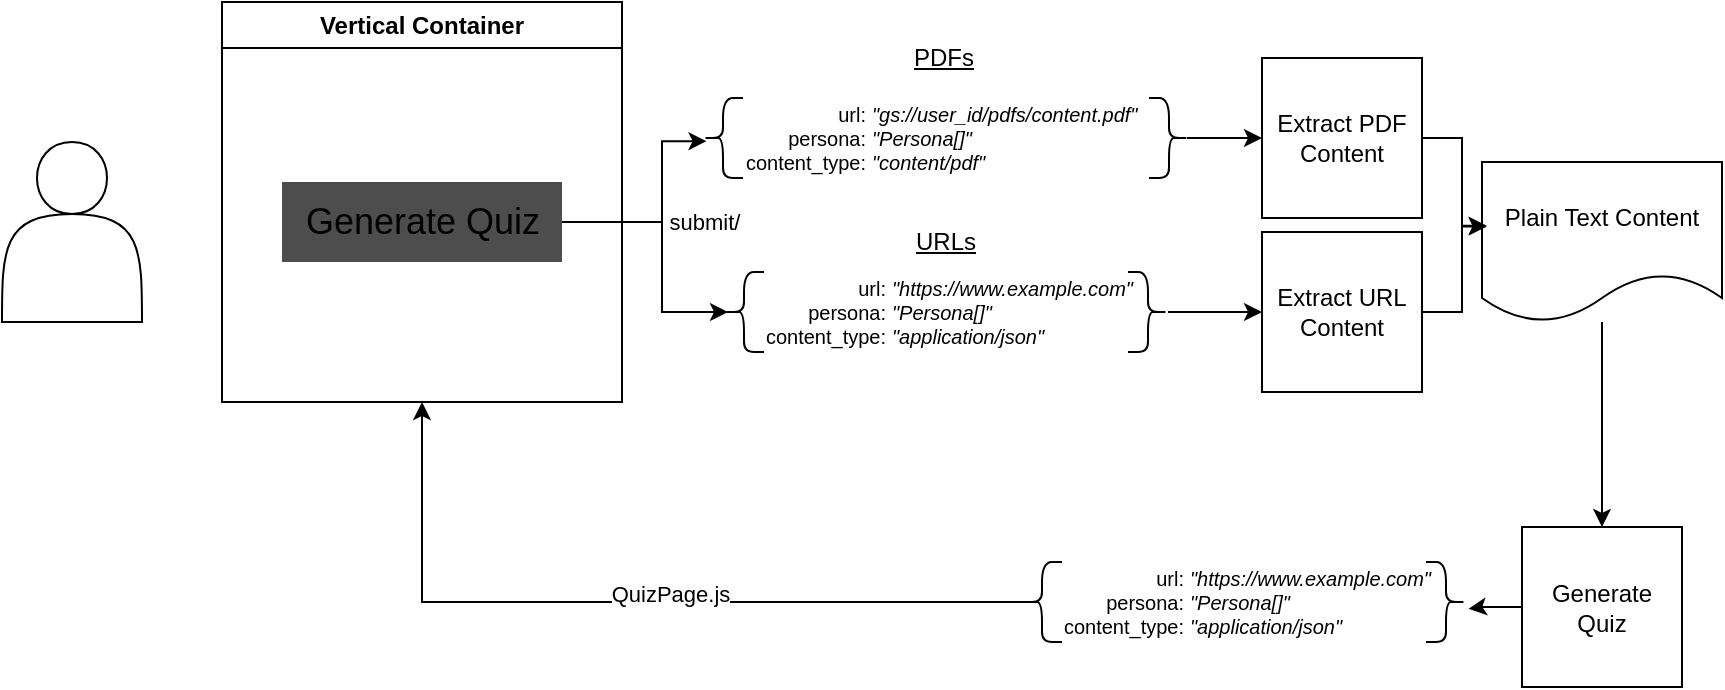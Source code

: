 <mxfile>
    <diagram id="WU-VfdepGL4Wt-jwkwmb" name="generate-quiz">
        <mxGraphModel dx="1998" dy="527" grid="1" gridSize="10" guides="1" tooltips="1" connect="1" arrows="1" fold="1" page="1" pageScale="1" pageWidth="850" pageHeight="1100" math="0" shadow="0">
            <root>
                <mxCell id="0"/>
                <mxCell id="1" parent="0"/>
                <mxCell id="Y0hxTHdWQjrfRqneQj3g-1" value="" style="shape=actor;whiteSpace=wrap;html=1;" parent="1" vertex="1">
                    <mxGeometry x="110" y="240" width="70" height="90" as="geometry"/>
                </mxCell>
                <mxCell id="Y0hxTHdWQjrfRqneQj3g-2" value="Vertical Container" style="swimlane;whiteSpace=wrap;html=1;fillColor=default;labelBackgroundColor=none;swimlaneFillColor=default;" parent="1" vertex="1">
                    <mxGeometry x="220" y="170" width="200" height="200" as="geometry">
                        <mxRectangle x="225" y="185" width="140" height="30" as="alternateBounds"/>
                    </mxGeometry>
                </mxCell>
                <mxCell id="Y0hxTHdWQjrfRqneQj3g-3" value="Generate Quiz" style="text;html=1;align=center;verticalAlign=middle;resizable=0;points=[];autosize=1;strokeColor=none;fillColor=#4D4D4D;fontSize=18;labelBackgroundColor=none;gradientColor=none;" parent="Y0hxTHdWQjrfRqneQj3g-2" vertex="1">
                    <mxGeometry x="30" y="90" width="140" height="40" as="geometry"/>
                </mxCell>
                <mxCell id="Y0hxTHdWQjrfRqneQj3g-5" style="edgeStyle=orthogonalEdgeStyle;rounded=0;orthogonalLoop=1;jettySize=auto;html=1;" parent="1" source="Y0hxTHdWQjrfRqneQj3g-3" target="Y0hxTHdWQjrfRqneQj3g-9" edge="1">
                    <mxGeometry relative="1" as="geometry">
                        <mxPoint x="530" y="280" as="targetPoint"/>
                        <Array as="points">
                            <mxPoint x="440" y="280"/>
                            <mxPoint x="440" y="325"/>
                        </Array>
                    </mxGeometry>
                </mxCell>
                <mxCell id="Y0hxTHdWQjrfRqneQj3g-6" value="submit/" style="edgeLabel;html=1;align=center;verticalAlign=middle;resizable=0;points=[];" parent="Y0hxTHdWQjrfRqneQj3g-5" vertex="1" connectable="0">
                    <mxGeometry x="0.01" y="-2" relative="1" as="geometry">
                        <mxPoint x="23" y="-15" as="offset"/>
                    </mxGeometry>
                </mxCell>
                <mxCell id="Y0hxTHdWQjrfRqneQj3g-15" value="" style="group" parent="1" vertex="1" connectable="0">
                    <mxGeometry x="471" y="305" width="222" height="45" as="geometry"/>
                </mxCell>
                <mxCell id="Y0hxTHdWQjrfRqneQj3g-7" value="" style="shape=curlyBracket;whiteSpace=wrap;html=1;rounded=1;labelPosition=left;verticalLabelPosition=middle;align=right;verticalAlign=middle;" parent="Y0hxTHdWQjrfRqneQj3g-15" vertex="1">
                    <mxGeometry width="20" height="40" as="geometry"/>
                </mxCell>
                <mxCell id="Y0hxTHdWQjrfRqneQj3g-12" value="" style="group" parent="Y0hxTHdWQjrfRqneQj3g-15" vertex="1" connectable="0">
                    <mxGeometry x="22" width="200" height="45" as="geometry"/>
                </mxCell>
                <mxCell id="Y0hxTHdWQjrfRqneQj3g-8" value="" style="shape=curlyBracket;whiteSpace=wrap;html=1;rounded=1;flipH=1;labelPosition=right;verticalLabelPosition=middle;align=left;verticalAlign=middle;" parent="Y0hxTHdWQjrfRqneQj3g-12" vertex="1">
                    <mxGeometry x="180" width="20" height="40" as="geometry"/>
                </mxCell>
                <mxCell id="Y0hxTHdWQjrfRqneQj3g-9" value="&lt;div style=&quot;font-size: 10px;&quot;&gt;&lt;span style=&quot;font-size: 10px; background-color: initial;&quot;&gt;url:&lt;/span&gt;&lt;/div&gt;&lt;div style=&quot;font-size: 10px;&quot;&gt;&lt;div style=&quot;font-size: 10px;&quot;&gt;&lt;span style=&quot;background-color: initial; font-size: 10px;&quot;&gt;persona:&lt;/span&gt;&lt;/div&gt;&lt;div style=&quot;font-size: 10px;&quot;&gt;&lt;span style=&quot;background-color: initial; font-size: 10px;&quot;&gt;content_type:&lt;/span&gt;&lt;/div&gt;&lt;/div&gt;" style="text;html=1;align=right;verticalAlign=middle;resizable=0;points=[];autosize=1;strokeColor=none;fillColor=none;fontSize=10;labelBackgroundColor=none;gradientColor=none;fontStyle=0" parent="Y0hxTHdWQjrfRqneQj3g-12" vertex="1">
                    <mxGeometry x="-20" y="-5" width="80" height="50" as="geometry"/>
                </mxCell>
                <mxCell id="Y0hxTHdWQjrfRqneQj3g-10" value="&lt;div style=&quot;font-size: 10px;&quot;&gt;&lt;font style=&quot;font-size: 10px;&quot;&gt;&quot;https://www.example.com&quot;&lt;/font&gt;&lt;/div&gt;&lt;div style=&quot;font-size: 10px;&quot;&gt;&lt;font style=&quot;font-size: 10px;&quot;&gt;&quot;Persona[]&quot;&lt;/font&gt;&lt;/div&gt;&lt;div style=&quot;font-size: 10px;&quot;&gt;&lt;font style=&quot;font-size: 10px;&quot;&gt;&quot;application/json&quot;&lt;/font&gt;&lt;/div&gt;" style="text;html=1;align=left;verticalAlign=middle;resizable=0;points=[];autosize=1;strokeColor=none;fillColor=none;fontSize=10;labelBackgroundColor=none;gradientColor=none;fontStyle=2" parent="Y0hxTHdWQjrfRqneQj3g-12" vertex="1">
                    <mxGeometry x="60" y="-5" width="140" height="50" as="geometry"/>
                </mxCell>
                <mxCell id="Y0hxTHdWQjrfRqneQj3g-17" value="" style="shape=curlyBracket;whiteSpace=wrap;html=1;rounded=1;labelPosition=left;verticalLabelPosition=middle;align=right;verticalAlign=middle;" parent="1" vertex="1">
                    <mxGeometry x="460.5" y="218" width="20" height="40" as="geometry"/>
                </mxCell>
                <mxCell id="Y0hxTHdWQjrfRqneQj3g-19" value="" style="shape=curlyBracket;whiteSpace=wrap;html=1;rounded=1;flipH=1;labelPosition=right;verticalLabelPosition=middle;align=left;verticalAlign=middle;" parent="1" vertex="1">
                    <mxGeometry x="683.5" y="218" width="20" height="40" as="geometry"/>
                </mxCell>
                <mxCell id="Y0hxTHdWQjrfRqneQj3g-20" value="&lt;div style=&quot;font-size: 10px;&quot;&gt;&lt;span style=&quot;font-size: 10px; background-color: initial;&quot;&gt;url:&lt;/span&gt;&lt;/div&gt;&lt;div style=&quot;font-size: 10px;&quot;&gt;&lt;div style=&quot;font-size: 10px;&quot;&gt;&lt;span style=&quot;background-color: initial; font-size: 10px;&quot;&gt;persona:&lt;/span&gt;&lt;/div&gt;&lt;div style=&quot;font-size: 10px;&quot;&gt;&lt;span style=&quot;background-color: initial; font-size: 10px;&quot;&gt;content_type:&lt;/span&gt;&lt;/div&gt;&lt;/div&gt;" style="text;html=1;align=right;verticalAlign=middle;resizable=0;points=[];autosize=1;strokeColor=none;fillColor=none;fontSize=10;labelBackgroundColor=none;gradientColor=none;fontStyle=0" parent="1" vertex="1">
                    <mxGeometry x="462.5" y="213" width="80" height="50" as="geometry"/>
                </mxCell>
                <mxCell id="Y0hxTHdWQjrfRqneQj3g-37" style="edgeStyle=orthogonalEdgeStyle;rounded=0;orthogonalLoop=1;jettySize=auto;html=1;entryX=0;entryY=0.5;entryDx=0;entryDy=0;" parent="1" source="Y0hxTHdWQjrfRqneQj3g-21" target="Y0hxTHdWQjrfRqneQj3g-34" edge="1">
                    <mxGeometry relative="1" as="geometry"/>
                </mxCell>
                <mxCell id="Y0hxTHdWQjrfRqneQj3g-21" value="&quot;gs://user_id/pdfs/content.pdf&quot;&lt;br&gt;&quot;Persona[]&quot;&lt;br&gt;&quot;content/pdf&quot;" style="text;align=left;verticalAlign=middle;resizable=0;points=[];autosize=1;strokeColor=none;fillColor=none;fontSize=10;labelBackgroundColor=none;gradientColor=none;fontStyle=2;html=1;" parent="1" vertex="1">
                    <mxGeometry x="542.5" y="213" width="160" height="50" as="geometry"/>
                </mxCell>
                <mxCell id="Y0hxTHdWQjrfRqneQj3g-28" value="&lt;u&gt;PDFs&lt;/u&gt;" style="text;html=1;align=center;verticalAlign=middle;whiteSpace=wrap;rounded=0;" parent="1" vertex="1">
                    <mxGeometry x="550.5" y="183" width="60" height="30" as="geometry"/>
                </mxCell>
                <mxCell id="Y0hxTHdWQjrfRqneQj3g-29" value="&lt;u&gt;URLs&lt;/u&gt;" style="text;html=1;align=center;verticalAlign=middle;whiteSpace=wrap;rounded=0;" parent="1" vertex="1">
                    <mxGeometry x="552" y="275" width="60" height="30" as="geometry"/>
                </mxCell>
                <mxCell id="Y0hxTHdWQjrfRqneQj3g-30" value="Extract URL Content" style="whiteSpace=wrap;html=1;aspect=fixed;" parent="1" vertex="1">
                    <mxGeometry x="740" y="285" width="80" height="80" as="geometry"/>
                </mxCell>
                <mxCell id="Y0hxTHdWQjrfRqneQj3g-31" style="edgeStyle=orthogonalEdgeStyle;rounded=0;orthogonalLoop=1;jettySize=auto;html=1;" parent="1" source="Y0hxTHdWQjrfRqneQj3g-10" target="Y0hxTHdWQjrfRqneQj3g-30" edge="1">
                    <mxGeometry relative="1" as="geometry"/>
                </mxCell>
                <mxCell id="Y0hxTHdWQjrfRqneQj3g-41" style="edgeStyle=orthogonalEdgeStyle;rounded=0;orthogonalLoop=1;jettySize=auto;html=1;" parent="1" source="Y0hxTHdWQjrfRqneQj3g-32" target="Y0hxTHdWQjrfRqneQj3g-40" edge="1">
                    <mxGeometry relative="1" as="geometry"/>
                </mxCell>
                <mxCell id="Y0hxTHdWQjrfRqneQj3g-32" value="Plain Text Content" style="shape=document;whiteSpace=wrap;html=1;boundedLbl=1;" parent="1" vertex="1">
                    <mxGeometry x="850" y="250" width="120" height="80" as="geometry"/>
                </mxCell>
                <mxCell id="Y0hxTHdWQjrfRqneQj3g-34" value="Extract PDF Content" style="whiteSpace=wrap;html=1;aspect=fixed;" parent="1" vertex="1">
                    <mxGeometry x="740" y="198" width="80" height="80" as="geometry"/>
                </mxCell>
                <mxCell id="Y0hxTHdWQjrfRqneQj3g-36" style="edgeStyle=orthogonalEdgeStyle;rounded=0;orthogonalLoop=1;jettySize=auto;html=1;entryX=-0.003;entryY=0.532;entryDx=0;entryDy=0;entryPerimeter=0;" parent="1" source="Y0hxTHdWQjrfRqneQj3g-3" target="Y0hxTHdWQjrfRqneQj3g-20" edge="1">
                    <mxGeometry relative="1" as="geometry">
                        <Array as="points">
                            <mxPoint x="440" y="280"/>
                            <mxPoint x="440" y="240"/>
                        </Array>
                    </mxGeometry>
                </mxCell>
                <mxCell id="Y0hxTHdWQjrfRqneQj3g-38" style="edgeStyle=orthogonalEdgeStyle;rounded=0;orthogonalLoop=1;jettySize=auto;html=1;entryX=0.02;entryY=0.399;entryDx=0;entryDy=0;entryPerimeter=0;" parent="1" source="Y0hxTHdWQjrfRqneQj3g-34" target="Y0hxTHdWQjrfRqneQj3g-32" edge="1">
                    <mxGeometry relative="1" as="geometry"/>
                </mxCell>
                <mxCell id="Y0hxTHdWQjrfRqneQj3g-39" style="edgeStyle=orthogonalEdgeStyle;rounded=0;orthogonalLoop=1;jettySize=auto;html=1;entryX=0.02;entryY=0.404;entryDx=0;entryDy=0;entryPerimeter=0;" parent="1" source="Y0hxTHdWQjrfRqneQj3g-30" target="Y0hxTHdWQjrfRqneQj3g-32" edge="1">
                    <mxGeometry relative="1" as="geometry"/>
                </mxCell>
                <mxCell id="Y0hxTHdWQjrfRqneQj3g-40" value="Generate Quiz" style="whiteSpace=wrap;html=1;aspect=fixed;" parent="1" vertex="1">
                    <mxGeometry x="870" y="432.5" width="80" height="80" as="geometry"/>
                </mxCell>
                <mxCell id="Y0hxTHdWQjrfRqneQj3g-42" value="" style="group" parent="1" vertex="1" connectable="0">
                    <mxGeometry x="620" y="450" width="222" height="45" as="geometry"/>
                </mxCell>
                <mxCell id="Y0hxTHdWQjrfRqneQj3g-43" value="" style="shape=curlyBracket;whiteSpace=wrap;html=1;rounded=1;labelPosition=left;verticalLabelPosition=middle;align=right;verticalAlign=middle;" parent="Y0hxTHdWQjrfRqneQj3g-42" vertex="1">
                    <mxGeometry width="20" height="40" as="geometry"/>
                </mxCell>
                <mxCell id="Y0hxTHdWQjrfRqneQj3g-44" value="" style="group" parent="Y0hxTHdWQjrfRqneQj3g-42" vertex="1" connectable="0">
                    <mxGeometry x="22" width="200" height="45" as="geometry"/>
                </mxCell>
                <mxCell id="Y0hxTHdWQjrfRqneQj3g-45" value="" style="shape=curlyBracket;whiteSpace=wrap;html=1;rounded=1;flipH=1;labelPosition=right;verticalLabelPosition=middle;align=left;verticalAlign=middle;" parent="Y0hxTHdWQjrfRqneQj3g-44" vertex="1">
                    <mxGeometry x="180" width="20" height="40" as="geometry"/>
                </mxCell>
                <mxCell id="Y0hxTHdWQjrfRqneQj3g-46" value="&lt;div style=&quot;font-size: 10px;&quot;&gt;&lt;span style=&quot;font-size: 10px; background-color: initial;&quot;&gt;url:&lt;/span&gt;&lt;/div&gt;&lt;div style=&quot;font-size: 10px;&quot;&gt;&lt;div style=&quot;font-size: 10px;&quot;&gt;&lt;span style=&quot;background-color: initial; font-size: 10px;&quot;&gt;persona:&lt;/span&gt;&lt;/div&gt;&lt;div style=&quot;font-size: 10px;&quot;&gt;&lt;span style=&quot;background-color: initial; font-size: 10px;&quot;&gt;content_type:&lt;/span&gt;&lt;/div&gt;&lt;/div&gt;" style="text;html=1;align=right;verticalAlign=middle;resizable=0;points=[];autosize=1;strokeColor=none;fillColor=none;fontSize=10;labelBackgroundColor=none;gradientColor=none;fontStyle=0" parent="Y0hxTHdWQjrfRqneQj3g-44" vertex="1">
                    <mxGeometry x="-20" y="-5" width="80" height="50" as="geometry"/>
                </mxCell>
                <mxCell id="Y0hxTHdWQjrfRqneQj3g-47" value="&lt;div style=&quot;font-size: 10px;&quot;&gt;&lt;font style=&quot;font-size: 10px;&quot;&gt;&quot;https://www.example.com&quot;&lt;/font&gt;&lt;/div&gt;&lt;div style=&quot;font-size: 10px;&quot;&gt;&lt;font style=&quot;font-size: 10px;&quot;&gt;&quot;Persona[]&quot;&lt;/font&gt;&lt;/div&gt;&lt;div style=&quot;font-size: 10px;&quot;&gt;&lt;font style=&quot;font-size: 10px;&quot;&gt;&quot;application/json&quot;&lt;/font&gt;&lt;/div&gt;" style="text;html=1;align=left;verticalAlign=middle;resizable=0;points=[];autosize=1;strokeColor=none;fillColor=none;fontSize=10;labelBackgroundColor=none;gradientColor=none;fontStyle=2" parent="Y0hxTHdWQjrfRqneQj3g-44" vertex="1">
                    <mxGeometry x="60" y="-5" width="140" height="50" as="geometry"/>
                </mxCell>
                <mxCell id="Y0hxTHdWQjrfRqneQj3g-48" style="edgeStyle=orthogonalEdgeStyle;rounded=0;orthogonalLoop=1;jettySize=auto;html=1;entryX=1.009;entryY=0.568;entryDx=0;entryDy=0;entryPerimeter=0;" parent="1" source="Y0hxTHdWQjrfRqneQj3g-40" target="Y0hxTHdWQjrfRqneQj3g-47" edge="1">
                    <mxGeometry relative="1" as="geometry"/>
                </mxCell>
                <mxCell id="Y0hxTHdWQjrfRqneQj3g-49" style="edgeStyle=orthogonalEdgeStyle;rounded=0;orthogonalLoop=1;jettySize=auto;html=1;entryX=0.5;entryY=1;entryDx=0;entryDy=0;" parent="1" source="Y0hxTHdWQjrfRqneQj3g-46" target="Y0hxTHdWQjrfRqneQj3g-2" edge="1">
                    <mxGeometry relative="1" as="geometry"/>
                </mxCell>
                <mxCell id="Y0hxTHdWQjrfRqneQj3g-50" value="QuizPage.js" style="edgeLabel;html=1;align=center;verticalAlign=middle;resizable=0;points=[];" parent="Y0hxTHdWQjrfRqneQj3g-49" vertex="1" connectable="0">
                    <mxGeometry x="-0.114" y="-4" relative="1" as="geometry">
                        <mxPoint as="offset"/>
                    </mxGeometry>
                </mxCell>
            </root>
        </mxGraphModel>
    </diagram>
</mxfile>